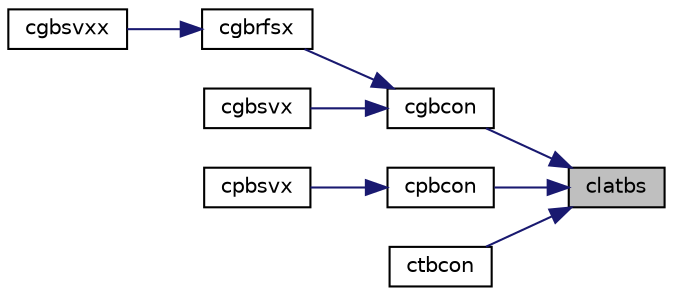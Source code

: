 digraph "clatbs"
{
 // LATEX_PDF_SIZE
  edge [fontname="Helvetica",fontsize="10",labelfontname="Helvetica",labelfontsize="10"];
  node [fontname="Helvetica",fontsize="10",shape=record];
  rankdir="RL";
  Node1 [label="clatbs",height=0.2,width=0.4,color="black", fillcolor="grey75", style="filled", fontcolor="black",tooltip="CLATBS solves a triangular banded system of equations."];
  Node1 -> Node2 [dir="back",color="midnightblue",fontsize="10",style="solid",fontname="Helvetica"];
  Node2 [label="cgbcon",height=0.2,width=0.4,color="black", fillcolor="white", style="filled",URL="$cgbcon_8f.html#a0c12e988f6edb779abf338f6b4de4d9e",tooltip="CGBCON"];
  Node2 -> Node3 [dir="back",color="midnightblue",fontsize="10",style="solid",fontname="Helvetica"];
  Node3 [label="cgbrfsx",height=0.2,width=0.4,color="black", fillcolor="white", style="filled",URL="$cgbrfsx_8f.html#af9b3139572990172c3ff37bd77d1486c",tooltip="CGBRFSX"];
  Node3 -> Node4 [dir="back",color="midnightblue",fontsize="10",style="solid",fontname="Helvetica"];
  Node4 [label="cgbsvxx",height=0.2,width=0.4,color="black", fillcolor="white", style="filled",URL="$cgbsvxx_8f.html#a366c297439ac18cfefeb91629d44f2cb",tooltip="CGBSVXX computes the solution to system of linear equations A * X = B for GB matrices"];
  Node2 -> Node5 [dir="back",color="midnightblue",fontsize="10",style="solid",fontname="Helvetica"];
  Node5 [label="cgbsvx",height=0.2,width=0.4,color="black", fillcolor="white", style="filled",URL="$cgbsvx_8f.html#a887b8e19c54f73b82637b3c2d0b5a178",tooltip="CGBSVX computes the solution to system of linear equations A * X = B for GB matrices"];
  Node1 -> Node6 [dir="back",color="midnightblue",fontsize="10",style="solid",fontname="Helvetica"];
  Node6 [label="cpbcon",height=0.2,width=0.4,color="black", fillcolor="white", style="filled",URL="$cpbcon_8f.html#a931ffb4a8bfaec4508a9ab73feaf7326",tooltip="CPBCON"];
  Node6 -> Node7 [dir="back",color="midnightblue",fontsize="10",style="solid",fontname="Helvetica"];
  Node7 [label="cpbsvx",height=0.2,width=0.4,color="black", fillcolor="white", style="filled",URL="$cpbsvx_8f.html#ab6eacad249a7dcb36a0fae555742c656",tooltip="CPBSVX computes the solution to system of linear equations A * X = B for OTHER matrices"];
  Node1 -> Node8 [dir="back",color="midnightblue",fontsize="10",style="solid",fontname="Helvetica"];
  Node8 [label="ctbcon",height=0.2,width=0.4,color="black", fillcolor="white", style="filled",URL="$ctbcon_8f.html#a622619a46010d0a5e026c8f4ffad2292",tooltip="CTBCON"];
}
